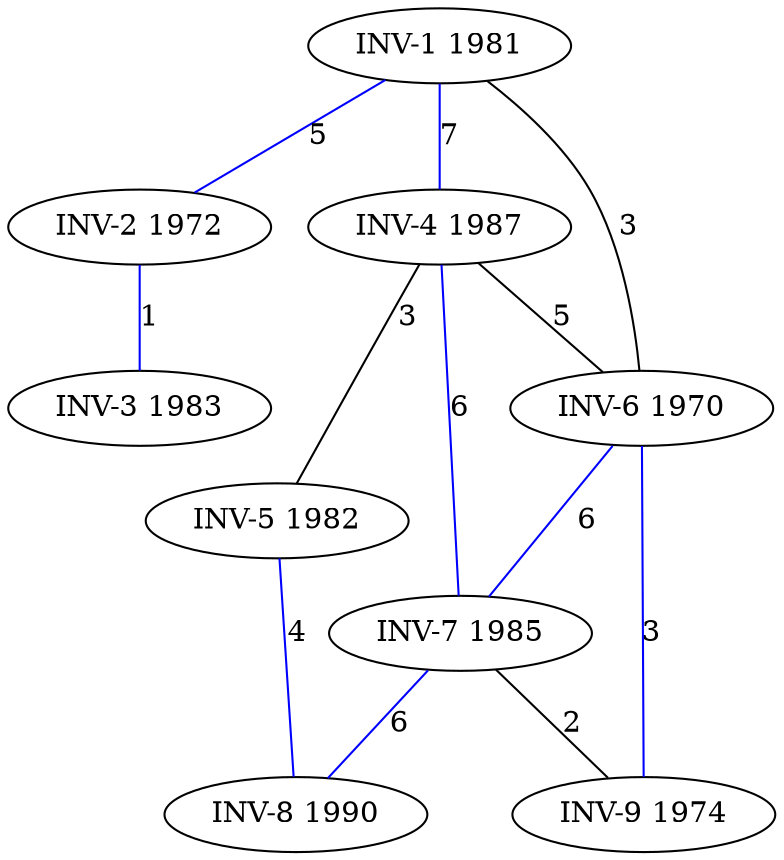 strict graph G {
  1 [ color="black" label="INV-1 1981" ];
  2 [ color="black" label="INV-2 1972" ];
  3 [ color="black" label="INV-3 1983" ];
  4 [ color="black" label="INV-4 1987" ];
  5 [ color="black" label="INV-5 1982" ];
  6 [ color="black" label="INV-6 1970" ];
  7 [ color="black" label="INV-7 1985" ];
  8 [ color="black" label="INV-8 1990" ];
  9 [ color="black" label="INV-9 1974" ];
  1 -- 6 [ color="black" label="3" ];
  1 -- 2 [ color="blue" label="5" ];
  1 -- 4 [ color="blue" label="7" ];
  4 -- 7 [ color="blue" label="6" ];
  4 -- 5 [ color="black" label="3" ];
  4 -- 6 [ color="black" label="5" ];
  5 -- 8 [ color="blue" label="4" ];
  6 -- 9 [ color="blue" label="3" ];
  6 -- 7 [ color="blue" label="6" ];
  7 -- 8 [ color="blue" label="6" ];
  7 -- 9 [ color="black" label="2" ];
  2 -- 3 [ color="blue" label="1" ];
}
